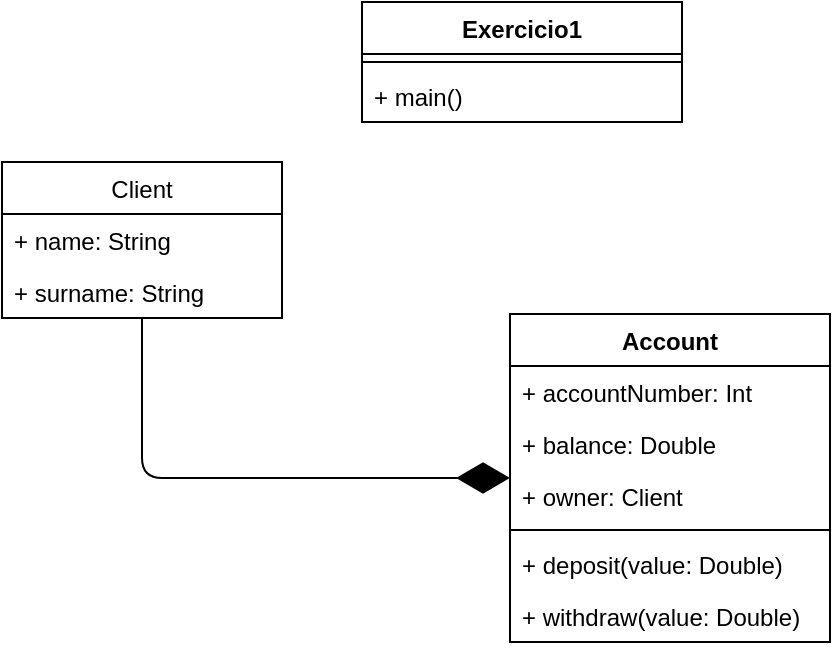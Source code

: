 <mxfile version="13.6.6" type="device"><diagram id="Fs_7_Pt-l_B8spKI5n0m" name="Page-1"><mxGraphModel dx="868" dy="482" grid="1" gridSize="10" guides="1" tooltips="1" connect="1" arrows="1" fold="1" page="1" pageScale="1" pageWidth="827" pageHeight="1169" math="0" shadow="0"><root><mxCell id="0"/><mxCell id="1" parent="0"/><mxCell id="1O3d3-9gHUCm-EOhJ2Ds-5" value="Client" style="swimlane;fontStyle=0;childLayout=stackLayout;horizontal=1;startSize=26;fillColor=none;horizontalStack=0;resizeParent=1;resizeParentMax=0;resizeLast=0;collapsible=1;marginBottom=0;" vertex="1" parent="1"><mxGeometry x="160" y="100" width="140" height="78" as="geometry"/></mxCell><mxCell id="1O3d3-9gHUCm-EOhJ2Ds-6" value="+ name: String" style="text;strokeColor=none;fillColor=none;align=left;verticalAlign=top;spacingLeft=4;spacingRight=4;overflow=hidden;rotatable=0;points=[[0,0.5],[1,0.5]];portConstraint=eastwest;" vertex="1" parent="1O3d3-9gHUCm-EOhJ2Ds-5"><mxGeometry y="26" width="140" height="26" as="geometry"/></mxCell><mxCell id="1O3d3-9gHUCm-EOhJ2Ds-7" value="+ surname: String" style="text;strokeColor=none;fillColor=none;align=left;verticalAlign=top;spacingLeft=4;spacingRight=4;overflow=hidden;rotatable=0;points=[[0,0.5],[1,0.5]];portConstraint=eastwest;" vertex="1" parent="1O3d3-9gHUCm-EOhJ2Ds-5"><mxGeometry y="52" width="140" height="26" as="geometry"/></mxCell><mxCell id="1O3d3-9gHUCm-EOhJ2Ds-17" value="" style="endArrow=diamondThin;endFill=1;endSize=24;html=1;" edge="1" parent="1" source="1O3d3-9gHUCm-EOhJ2Ds-5" target="1O3d3-9gHUCm-EOhJ2Ds-1"><mxGeometry width="160" relative="1" as="geometry"><mxPoint x="330" y="150" as="sourcePoint"/><mxPoint x="490" y="150" as="targetPoint"/><Array as="points"><mxPoint x="230" y="258"/></Array></mxGeometry></mxCell><mxCell id="1O3d3-9gHUCm-EOhJ2Ds-1" value="Account" style="swimlane;fontStyle=1;align=center;verticalAlign=top;childLayout=stackLayout;horizontal=1;startSize=26;horizontalStack=0;resizeParent=1;resizeParentMax=0;resizeLast=0;collapsible=1;marginBottom=0;" vertex="1" parent="1"><mxGeometry x="414" y="176" width="160" height="164" as="geometry"/></mxCell><mxCell id="1O3d3-9gHUCm-EOhJ2Ds-2" value="+ accountNumber: Int" style="text;strokeColor=none;fillColor=none;align=left;verticalAlign=top;spacingLeft=4;spacingRight=4;overflow=hidden;rotatable=0;points=[[0,0.5],[1,0.5]];portConstraint=eastwest;" vertex="1" parent="1O3d3-9gHUCm-EOhJ2Ds-1"><mxGeometry y="26" width="160" height="26" as="geometry"/></mxCell><mxCell id="1O3d3-9gHUCm-EOhJ2Ds-10" value="+ balance: Double" style="text;strokeColor=none;fillColor=none;align=left;verticalAlign=top;spacingLeft=4;spacingRight=4;overflow=hidden;rotatable=0;points=[[0,0.5],[1,0.5]];portConstraint=eastwest;" vertex="1" parent="1O3d3-9gHUCm-EOhJ2Ds-1"><mxGeometry y="52" width="160" height="26" as="geometry"/></mxCell><mxCell id="1O3d3-9gHUCm-EOhJ2Ds-11" value="+ owner: Client" style="text;strokeColor=none;fillColor=none;align=left;verticalAlign=top;spacingLeft=4;spacingRight=4;overflow=hidden;rotatable=0;points=[[0,0.5],[1,0.5]];portConstraint=eastwest;" vertex="1" parent="1O3d3-9gHUCm-EOhJ2Ds-1"><mxGeometry y="78" width="160" height="26" as="geometry"/></mxCell><mxCell id="1O3d3-9gHUCm-EOhJ2Ds-3" value="" style="line;strokeWidth=1;fillColor=none;align=left;verticalAlign=middle;spacingTop=-1;spacingLeft=3;spacingRight=3;rotatable=0;labelPosition=right;points=[];portConstraint=eastwest;" vertex="1" parent="1O3d3-9gHUCm-EOhJ2Ds-1"><mxGeometry y="104" width="160" height="8" as="geometry"/></mxCell><mxCell id="1O3d3-9gHUCm-EOhJ2Ds-12" value="+ deposit(value: Double)" style="text;strokeColor=none;fillColor=none;align=left;verticalAlign=top;spacingLeft=4;spacingRight=4;overflow=hidden;rotatable=0;points=[[0,0.5],[1,0.5]];portConstraint=eastwest;" vertex="1" parent="1O3d3-9gHUCm-EOhJ2Ds-1"><mxGeometry y="112" width="160" height="26" as="geometry"/></mxCell><mxCell id="1O3d3-9gHUCm-EOhJ2Ds-4" value="+ withdraw(value: Double)" style="text;strokeColor=none;fillColor=none;align=left;verticalAlign=top;spacingLeft=4;spacingRight=4;overflow=hidden;rotatable=0;points=[[0,0.5],[1,0.5]];portConstraint=eastwest;" vertex="1" parent="1O3d3-9gHUCm-EOhJ2Ds-1"><mxGeometry y="138" width="160" height="26" as="geometry"/></mxCell><mxCell id="1O3d3-9gHUCm-EOhJ2Ds-13" value="Exercicio1" style="swimlane;fontStyle=1;align=center;verticalAlign=top;childLayout=stackLayout;horizontal=1;startSize=26;horizontalStack=0;resizeParent=1;resizeParentMax=0;resizeLast=0;collapsible=1;marginBottom=0;" vertex="1" parent="1"><mxGeometry x="340" y="20" width="160" height="60" as="geometry"/></mxCell><mxCell id="1O3d3-9gHUCm-EOhJ2Ds-15" value="" style="line;strokeWidth=1;fillColor=none;align=left;verticalAlign=middle;spacingTop=-1;spacingLeft=3;spacingRight=3;rotatable=0;labelPosition=right;points=[];portConstraint=eastwest;" vertex="1" parent="1O3d3-9gHUCm-EOhJ2Ds-13"><mxGeometry y="26" width="160" height="8" as="geometry"/></mxCell><mxCell id="1O3d3-9gHUCm-EOhJ2Ds-16" value="+ main()" style="text;strokeColor=none;fillColor=none;align=left;verticalAlign=top;spacingLeft=4;spacingRight=4;overflow=hidden;rotatable=0;points=[[0,0.5],[1,0.5]];portConstraint=eastwest;" vertex="1" parent="1O3d3-9gHUCm-EOhJ2Ds-13"><mxGeometry y="34" width="160" height="26" as="geometry"/></mxCell></root></mxGraphModel></diagram></mxfile>